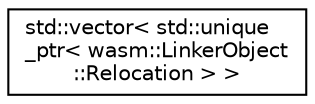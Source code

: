 digraph "Graphical Class Hierarchy"
{
  edge [fontname="Helvetica",fontsize="10",labelfontname="Helvetica",labelfontsize="10"];
  node [fontname="Helvetica",fontsize="10",shape=record];
  rankdir="LR";
  Node0 [label="std::vector\< std::unique\l_ptr\< wasm::LinkerObject\l::Relocation \> \>",height=0.2,width=0.4,color="black", fillcolor="white", style="filled",URL="$classstd_1_1vector.html"];
}
